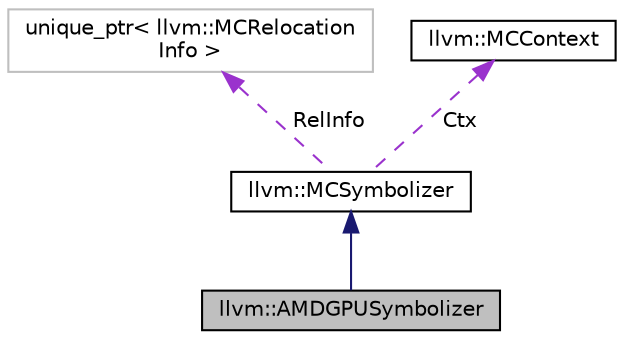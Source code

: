 digraph "llvm::AMDGPUSymbolizer"
{
 // LATEX_PDF_SIZE
  bgcolor="transparent";
  edge [fontname="Helvetica",fontsize="10",labelfontname="Helvetica",labelfontsize="10"];
  node [fontname="Helvetica",fontsize="10",shape=record];
  Node1 [label="llvm::AMDGPUSymbolizer",height=0.2,width=0.4,color="black", fillcolor="grey75", style="filled", fontcolor="black",tooltip=" "];
  Node2 -> Node1 [dir="back",color="midnightblue",fontsize="10",style="solid",fontname="Helvetica"];
  Node2 [label="llvm::MCSymbolizer",height=0.2,width=0.4,color="black",URL="$classllvm_1_1MCSymbolizer.html",tooltip="Symbolize and annotate disassembled instructions."];
  Node3 -> Node2 [dir="back",color="darkorchid3",fontsize="10",style="dashed",label=" RelInfo" ,fontname="Helvetica"];
  Node3 [label="unique_ptr\< llvm::MCRelocation\lInfo \>",height=0.2,width=0.4,color="grey75",tooltip=" "];
  Node4 -> Node2 [dir="back",color="darkorchid3",fontsize="10",style="dashed",label=" Ctx" ,fontname="Helvetica"];
  Node4 [label="llvm::MCContext",height=0.2,width=0.4,color="black",URL="$classllvm_1_1MCContext.html",tooltip="Context object for machine code objects."];
}
